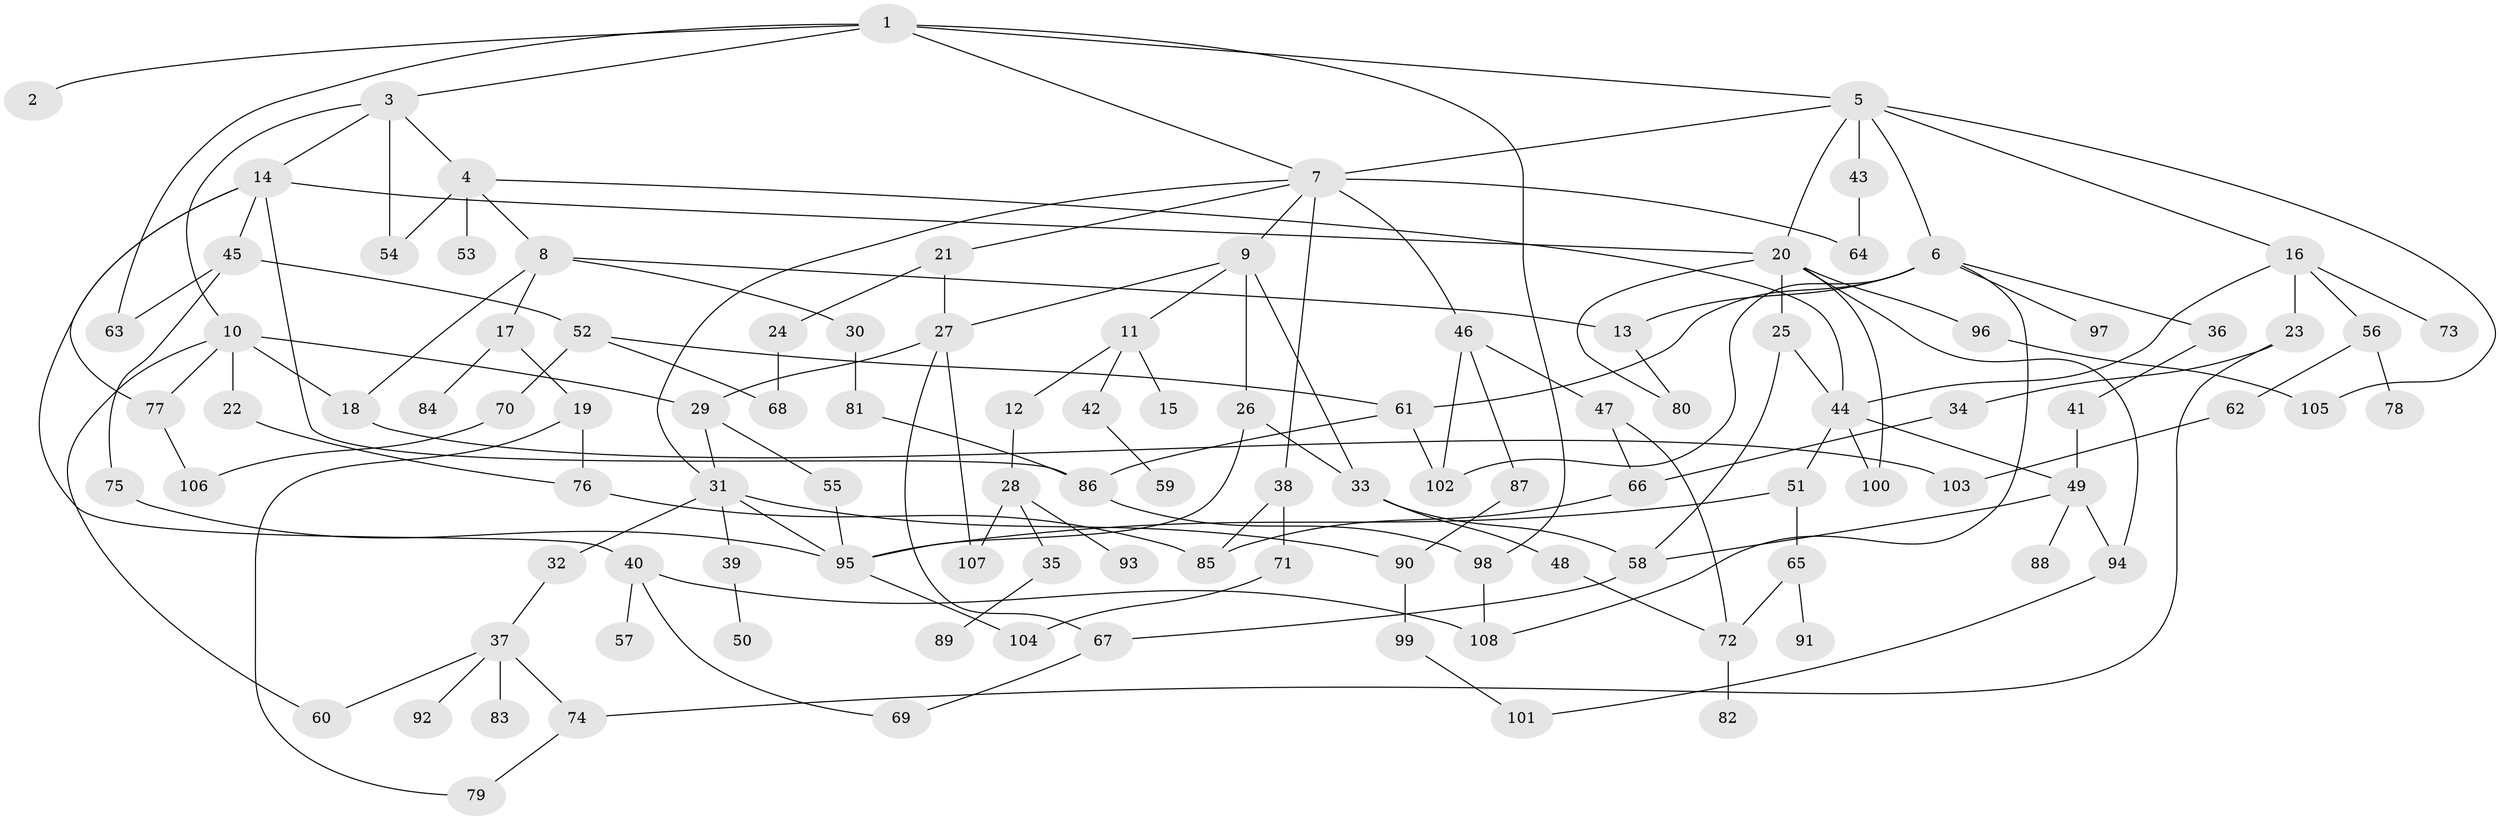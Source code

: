 // coarse degree distribution, {18: 0.030303030303030304, 5: 0.15151515151515152, 8: 0.030303030303030304, 3: 0.2727272727272727, 9: 0.030303030303030304, 4: 0.18181818181818182, 2: 0.15151515151515152, 6: 0.06060606060606061, 1: 0.09090909090909091}
// Generated by graph-tools (version 1.1) at 2025/48/03/04/25 22:48:46]
// undirected, 108 vertices, 158 edges
graph export_dot {
  node [color=gray90,style=filled];
  1;
  2;
  3;
  4;
  5;
  6;
  7;
  8;
  9;
  10;
  11;
  12;
  13;
  14;
  15;
  16;
  17;
  18;
  19;
  20;
  21;
  22;
  23;
  24;
  25;
  26;
  27;
  28;
  29;
  30;
  31;
  32;
  33;
  34;
  35;
  36;
  37;
  38;
  39;
  40;
  41;
  42;
  43;
  44;
  45;
  46;
  47;
  48;
  49;
  50;
  51;
  52;
  53;
  54;
  55;
  56;
  57;
  58;
  59;
  60;
  61;
  62;
  63;
  64;
  65;
  66;
  67;
  68;
  69;
  70;
  71;
  72;
  73;
  74;
  75;
  76;
  77;
  78;
  79;
  80;
  81;
  82;
  83;
  84;
  85;
  86;
  87;
  88;
  89;
  90;
  91;
  92;
  93;
  94;
  95;
  96;
  97;
  98;
  99;
  100;
  101;
  102;
  103;
  104;
  105;
  106;
  107;
  108;
  1 -- 2;
  1 -- 3;
  1 -- 5;
  1 -- 98;
  1 -- 7;
  1 -- 63;
  3 -- 4;
  3 -- 10;
  3 -- 14;
  3 -- 54;
  4 -- 8;
  4 -- 53;
  4 -- 54;
  4 -- 44;
  5 -- 6;
  5 -- 7;
  5 -- 16;
  5 -- 43;
  5 -- 105;
  5 -- 20;
  6 -- 13;
  6 -- 36;
  6 -- 97;
  6 -- 102;
  6 -- 108;
  6 -- 61;
  7 -- 9;
  7 -- 21;
  7 -- 38;
  7 -- 46;
  7 -- 64;
  7 -- 31;
  8 -- 17;
  8 -- 18;
  8 -- 30;
  8 -- 13;
  9 -- 11;
  9 -- 26;
  9 -- 27;
  9 -- 33;
  10 -- 22;
  10 -- 77;
  10 -- 29;
  10 -- 18;
  10 -- 60;
  11 -- 12;
  11 -- 15;
  11 -- 42;
  12 -- 28;
  13 -- 80;
  14 -- 20;
  14 -- 40;
  14 -- 45;
  14 -- 86;
  14 -- 77;
  16 -- 23;
  16 -- 44;
  16 -- 56;
  16 -- 73;
  17 -- 19;
  17 -- 84;
  18 -- 103;
  19 -- 79;
  19 -- 76;
  20 -- 25;
  20 -- 80;
  20 -- 94;
  20 -- 96;
  20 -- 100;
  21 -- 24;
  21 -- 27;
  22 -- 76;
  23 -- 34;
  23 -- 74;
  24 -- 68;
  25 -- 58;
  25 -- 44;
  26 -- 33;
  26 -- 95;
  27 -- 29;
  27 -- 107;
  27 -- 67;
  28 -- 35;
  28 -- 93;
  28 -- 107;
  29 -- 31;
  29 -- 55;
  30 -- 81;
  31 -- 32;
  31 -- 39;
  31 -- 90;
  31 -- 95;
  32 -- 37;
  33 -- 48;
  33 -- 58;
  34 -- 66;
  35 -- 89;
  36 -- 41;
  37 -- 60;
  37 -- 74;
  37 -- 83;
  37 -- 92;
  38 -- 71;
  38 -- 85;
  39 -- 50;
  40 -- 57;
  40 -- 69;
  40 -- 108;
  41 -- 49;
  42 -- 59;
  43 -- 64;
  44 -- 51;
  44 -- 100;
  44 -- 49;
  45 -- 52;
  45 -- 63;
  45 -- 75;
  46 -- 47;
  46 -- 87;
  46 -- 102;
  47 -- 66;
  47 -- 72;
  48 -- 72;
  49 -- 88;
  49 -- 58;
  49 -- 94;
  51 -- 65;
  51 -- 95;
  52 -- 61;
  52 -- 70;
  52 -- 68;
  55 -- 95;
  56 -- 62;
  56 -- 78;
  58 -- 67;
  61 -- 102;
  61 -- 86;
  62 -- 103;
  65 -- 72;
  65 -- 91;
  66 -- 85;
  67 -- 69;
  70 -- 106;
  71 -- 104;
  72 -- 82;
  74 -- 79;
  75 -- 95;
  76 -- 85;
  77 -- 106;
  81 -- 86;
  86 -- 98;
  87 -- 90;
  90 -- 99;
  94 -- 101;
  95 -- 104;
  96 -- 105;
  98 -- 108;
  99 -- 101;
}
